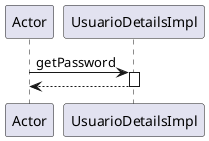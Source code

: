 @startuml
participant Actor
Actor -> UsuarioDetailsImpl : getPassword
activate UsuarioDetailsImpl
return
@enduml